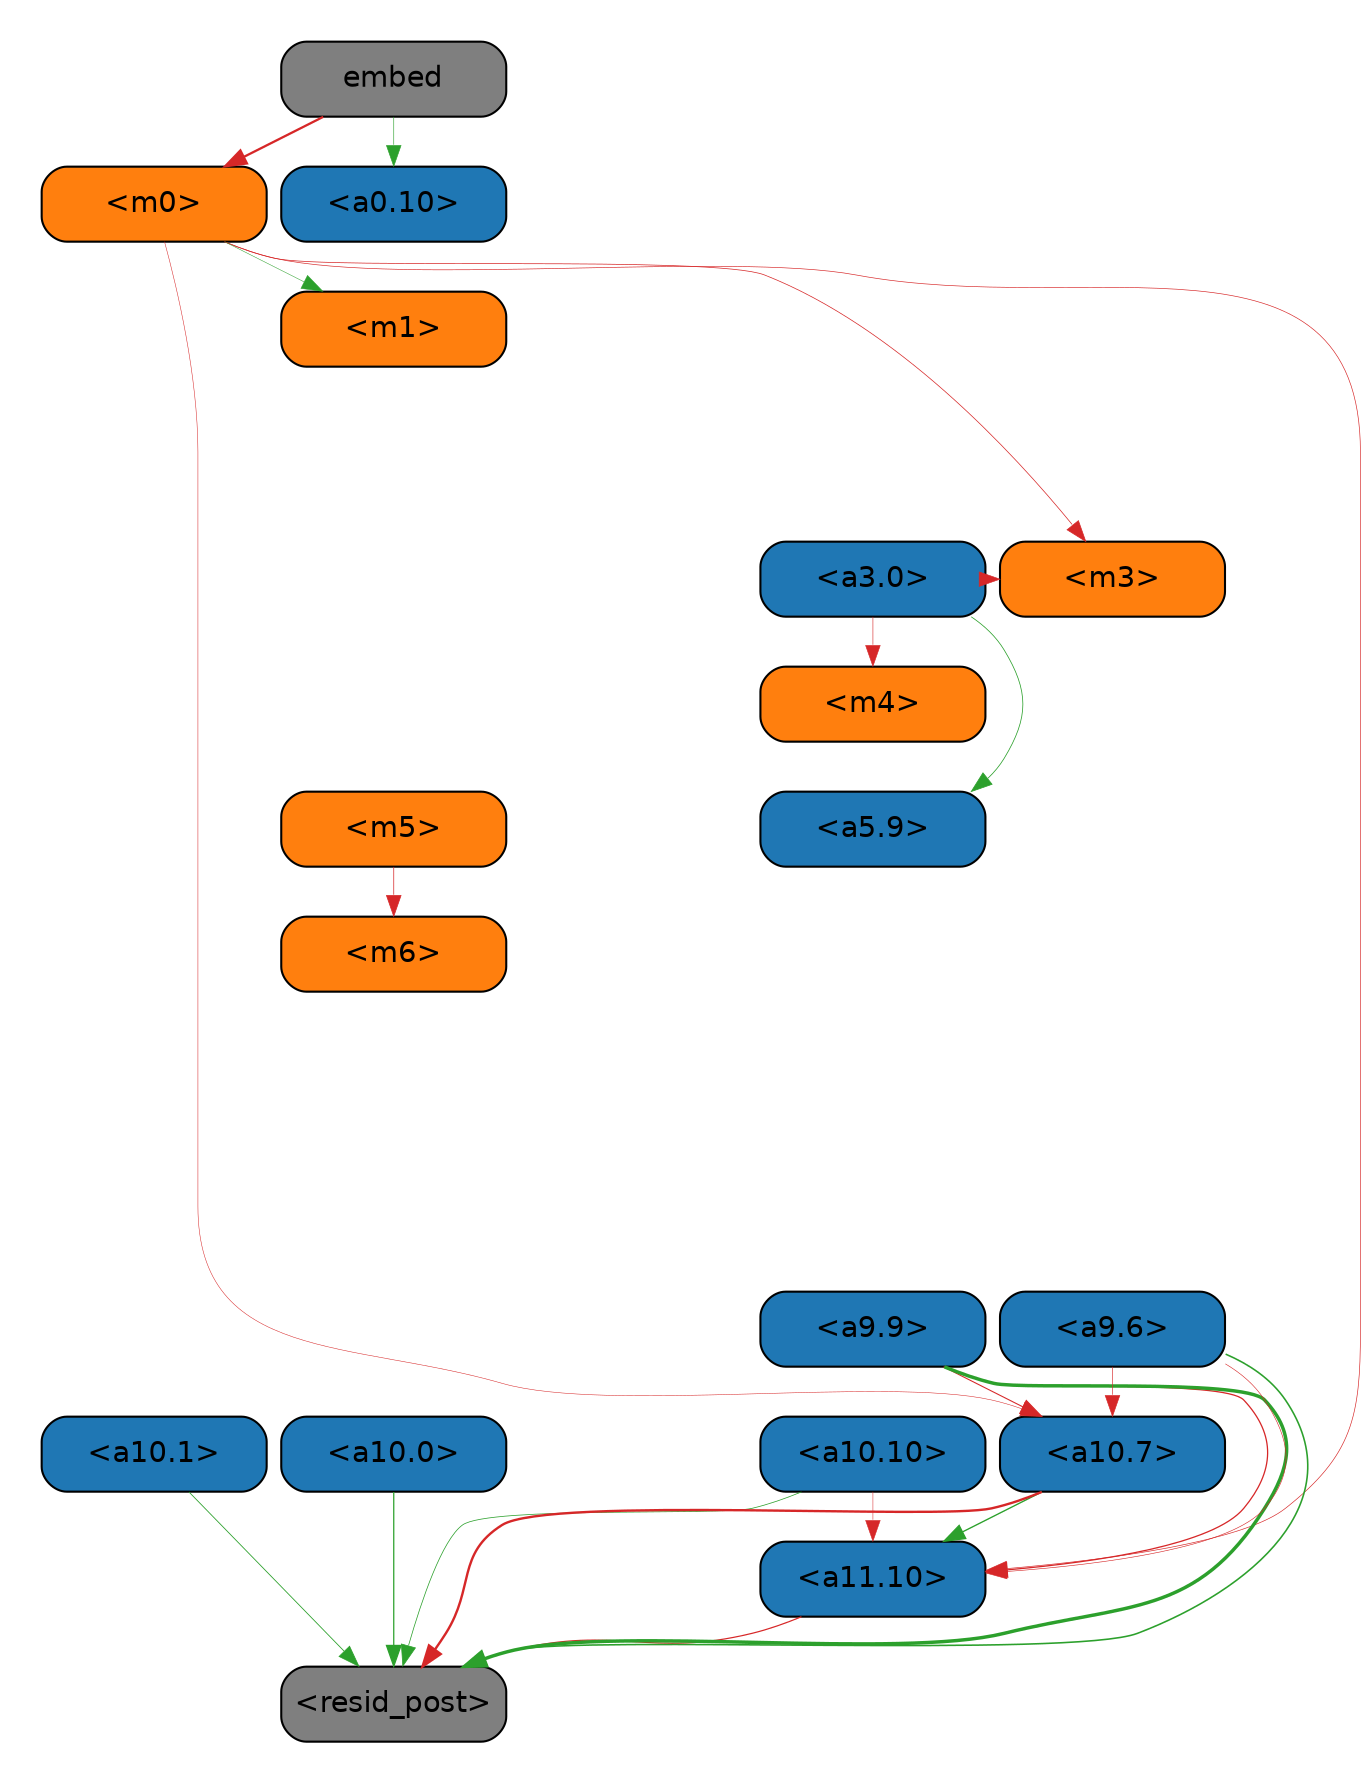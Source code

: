 strict digraph root {
	graph [compound=True,
		nodesep=0.1,
		ranksep=0.1
	];
	node [fixedsize=true,
		height=.5,
		width=1.5
	];
	subgraph cluster_11 {
		graph [color=invis,
			rank=same
		];
		"11_invis"	[style=invis];
		"<a11.10>"	[color=black,
			fillcolor="#1f77b4",
			fontname=Helvetica,
			shape=box,
			style="filled, rounded"];
	}
	subgraph cluster_10 {
		graph [color=invis,
			rank=same
		];
		"10_invis"	[style=invis];
		"<a10.10>"	[color=black,
			fillcolor="#1f77b4",
			fontname=Helvetica,
			shape=box,
			style="filled, rounded"];
		"<a10.7>"	[color=black,
			fillcolor="#1f77b4",
			fontname=Helvetica,
			shape=box,
			style="filled, rounded"];
		"<a10.1>"	[color=black,
			fillcolor="#1f77b4",
			fontname=Helvetica,
			shape=box,
			style="filled, rounded"];
		"<a10.0>"	[color=black,
			fillcolor="#1f77b4",
			fontname=Helvetica,
			shape=box,
			style="filled, rounded"];
	}
	subgraph cluster_8 {
		graph [color=invis,
			rank=same
		];
		"8_invis"	[style=invis];
	}
	subgraph cluster_7 {
		graph [color=invis,
			rank=same
		];
		"7_invis"	[style=invis];
	}
	subgraph cluster_6 {
		graph [color=invis,
			rank=same
		];
		"6_invis"	[style=invis];
		"<m6>"	[color=black,
			fillcolor="#ff7f0e",
			fontname=Helvetica,
			shape=box,
			style="filled, rounded"];
	}
	subgraph cluster_5 {
		graph [color=invis,
			rank=same
		];
		"5_invis"	[style=invis];
		"<m5>"	[color=black,
			fillcolor="#ff7f0e",
			fontname=Helvetica,
			shape=box,
			style="filled, rounded"];
		"<a5.9>"	[color=black,
			fillcolor="#1f77b4",
			fontname=Helvetica,
			shape=box,
			style="filled, rounded"];
	}
	subgraph cluster_4 {
		graph [color=invis,
			rank=same
		];
		"4_invis"	[style=invis];
		"<m4>"	[color=black,
			fillcolor="#ff7f0e",
			fontname=Helvetica,
			shape=box,
			style="filled, rounded"];
	}
	subgraph cluster_3 {
		graph [color=invis,
			rank=same
		];
		"3_invis"	[style=invis];
		"<a3.0>"	[color=black,
			fillcolor="#1f77b4",
			fontname=Helvetica,
			shape=box,
			style="filled, rounded"];
		"<m3>"	[color=black,
			fillcolor="#ff7f0e",
			fontname=Helvetica,
			shape=box,
			style="filled, rounded"];
	}
	subgraph cluster_2 {
		graph [color=invis,
			rank=same
		];
		"2_invis"	[style=invis];
	}
	subgraph cluster_1 {
		graph [color=invis,
			rank=same
		];
		"1_invis"	[style=invis];
		"<m1>"	[color=black,
			fillcolor="#ff7f0e",
			fontname=Helvetica,
			shape=box,
			style="filled, rounded"];
	}
	subgraph cluster_0 {
		graph [color=invis,
			rank=same
		];
		"0_invis"	[style=invis];
		"<m0>"	[color=black,
			fillcolor="#ff7f0e",
			fontname=Helvetica,
			shape=box,
			style="filled, rounded"];
		"<a0.10>"	[color=black,
			fillcolor="#1f77b4",
			fontname=Helvetica,
			shape=box,
			style="filled, rounded"];
	}
	subgraph cluster_12 {
		graph [color=invis,
			rank=same
		];
		"12_invis"	[style=invis];
		"<resid_post>"	[color=black,
			fillcolor="#7f7f7f",
			fontname=Helvetica,
			shape=box,
			style="filled, rounded"];
	}
	subgraph "cluster_-1" {
		graph [color=invis,
			rank=same
		];
		"-1_invis"	[style=invis];
		embed	[color=black,
			fillcolor="#7f7f7f",
			fontname=Helvetica,
			shape=box,
			style="filled, rounded"];
	}
	subgraph cluster_9 {
		graph [color=invis,
			rank=same
		];
		"9_invis"	[style=invis];
		"<a9.9>"	[color=black,
			fillcolor="#1f77b4",
			fontname=Helvetica,
			shape=box,
			style="filled, rounded"];
		"<a9.6>"	[color=black,
			fillcolor="#1f77b4",
			fontname=Helvetica,
			shape=box,
			style="filled, rounded"];
	}
	"-1_invis" -> "0_invis"	[style=invis,
		weight=1000];
	"11_invis" -> "12_invis"	[style=invis,
		weight=1000];
	"10_invis" -> "11_invis"	[style=invis,
		weight=1000];
	"9_invis" -> "10_invis"	[style=invis,
		weight=1000];
	"8_invis" -> "9_invis"	[style=invis,
		weight=1000];
	"7_invis" -> "8_invis"	[style=invis,
		weight=1000];
	"6_invis" -> "7_invis"	[style=invis,
		weight=1000];
	"5_invis" -> "6_invis"	[style=invis,
		weight=1000];
	"4_invis" -> "5_invis"	[style=invis,
		weight=1000];
	"3_invis" -> "4_invis"	[style=invis,
		weight=1000];
	"2_invis" -> "3_invis"	[style=invis,
		weight=1000];
	"1_invis" -> "2_invis"	[style=invis,
		weight=1000];
	"0_invis" -> "1_invis"	[style=invis,
		weight=1000];
	"<a11.10>" -> "<resid_post>"	[color="#d62728",
		minlen=0.5,
		penwidth=0.5853897929191589,
		weight=10];
	"<a10.10>" -> "<a11.10>"	[color="#d62728",
		minlen=0.5,
		penwidth=0.2474977746605873,
		weight=10];
	"<a10.10>" -> "<resid_post>"	[color="#2ca02c",
		minlen=0.5,
		penwidth=0.36208120733499527,
		weight=10];
	"<a10.7>" -> "<a11.10>"	[color="#2ca02c",
		minlen=0.5,
		penwidth=0.6534667611122131,
		weight=10];
	"<a10.7>" -> "<resid_post>"	[color="#d62728",
		minlen=0.5,
		penwidth=1.148433119058609,
		weight=10];
	"<a10.1>" -> "<resid_post>"	[color="#2ca02c",
		minlen=0.5,
		penwidth=0.4005803167819977,
		weight=10];
	"<a10.0>" -> "<resid_post>"	[color="#2ca02c",
		minlen=0.5,
		penwidth=0.605448916554451,
		weight=10];
	"<a9.9>" -> "<a11.10>"	[color="#d62728",
		minlen=0.5,
		penwidth=0.6161807030439377,
		weight=10];
	"<a9.9>" -> "<resid_post>"	[color="#2ca02c",
		minlen=0.5,
		penwidth=1.6642597317695618,
		weight=10];
	"<a9.9>" -> "<a10.7>"	[color="#d62728",
		minlen=0.5,
		penwidth=0.5179599970579147,
		weight=10];
	"<a9.6>" -> "<a11.10>"	[color="#d62728",
		minlen=0.5,
		penwidth=0.28879205882549286,
		weight=10];
	"<a9.6>" -> "<resid_post>"	[color="#2ca02c",
		minlen=0.5,
		penwidth=0.769767701625824,
		weight=10];
	"<a9.6>" -> "<a10.7>"	[color="#d62728",
		minlen=0.5,
		penwidth=0.3082147613167763,
		weight=10];
	"<m0>" -> "<a11.10>"	[color="#d62728",
		minlen=0.5,
		penwidth=0.3165206238627434,
		weight=10];
	"<m0>" -> "<a10.7>"	[color="#d62728",
		minlen=0.5,
		penwidth=0.2460593283176422,
		weight=10];
	"<m0>" -> "<m3>"	[color="#d62728",
		minlen=0.5,
		penwidth=0.34821027517318726,
		weight=10];
	"<m0>" -> "<m1>"	[color="#2ca02c",
		minlen=0.5,
		penwidth=0.24495917558670044,
		weight=10];
	"<m5>" -> "<m6>"	[color="#d62728",
		minlen=0.5,
		penwidth=0.35412246733903885,
		weight=10];
	"<a3.0>" -> "<a5.9>"	[color="#2ca02c",
		minlen=0.5,
		penwidth=0.37290264666080475,
		weight=10];
	"<a3.0>" -> "<m4>"	[color="#d62728",
		minlen=0.5,
		penwidth=0.2870602458715439,
		weight=10];
	"<a3.0>" -> "<m3>"	[color="#d62728",
		minlen=0.5,
		penwidth=0.26921718567609787,
		weight=10];
	embed -> "<m0>"	[color="#d62728",
		minlen=0.5,
		penwidth=1.1005629301071167,
		weight=10];
	embed -> "<a0.10>"	[color="#2ca02c",
		minlen=0.5,
		penwidth=0.29630742967128754,
		weight=10];
}
